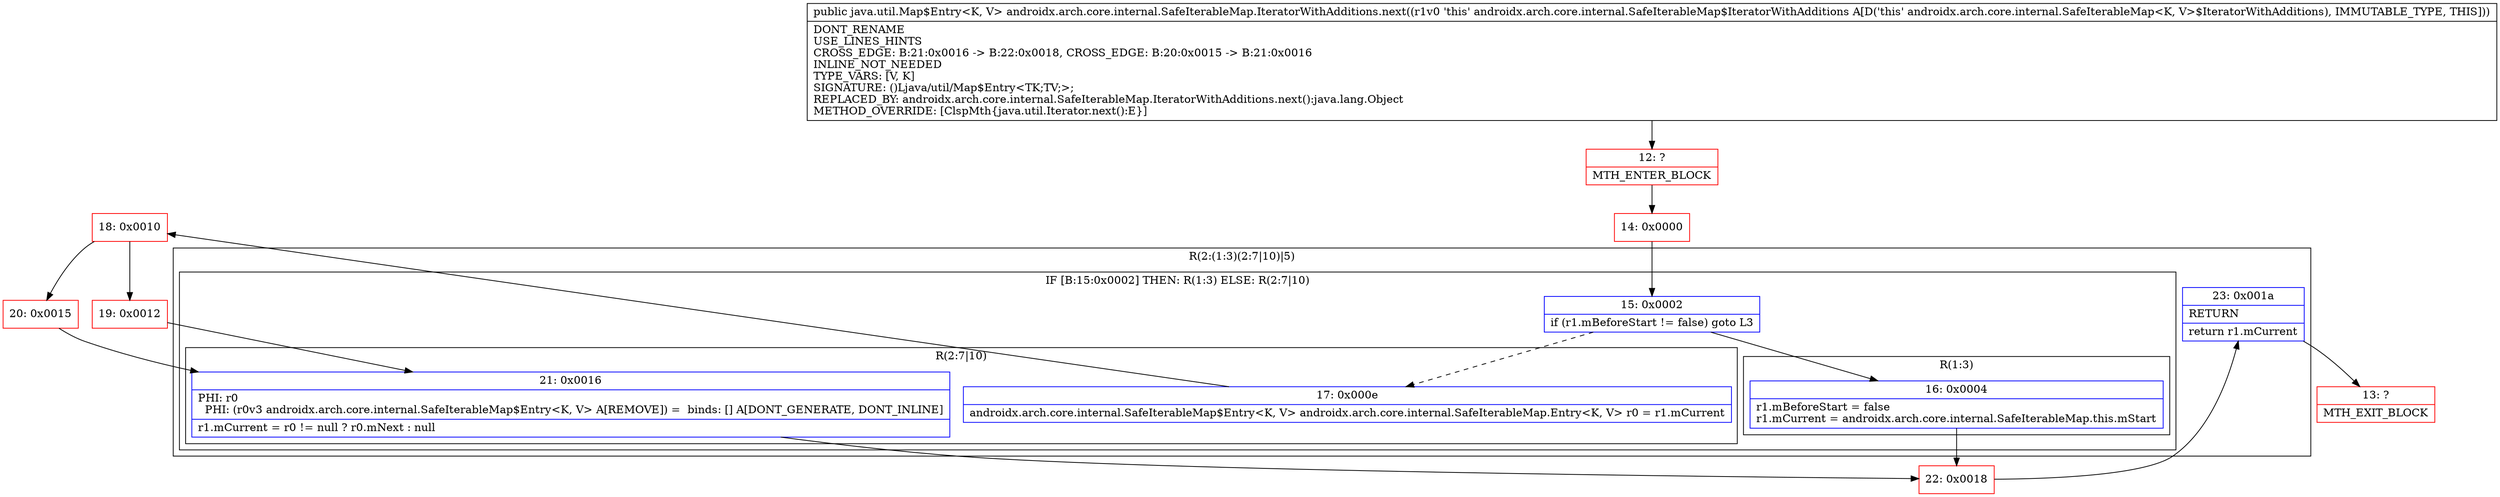 digraph "CFG forandroidx.arch.core.internal.SafeIterableMap.IteratorWithAdditions.next()Ljava\/util\/Map$Entry;" {
subgraph cluster_Region_1336008465 {
label = "R(2:(1:3)(2:7|10)|5)";
node [shape=record,color=blue];
subgraph cluster_IfRegion_1965922492 {
label = "IF [B:15:0x0002] THEN: R(1:3) ELSE: R(2:7|10)";
node [shape=record,color=blue];
Node_15 [shape=record,label="{15\:\ 0x0002|if (r1.mBeforeStart != false) goto L3\l}"];
subgraph cluster_Region_264968021 {
label = "R(1:3)";
node [shape=record,color=blue];
Node_16 [shape=record,label="{16\:\ 0x0004|r1.mBeforeStart = false\lr1.mCurrent = androidx.arch.core.internal.SafeIterableMap.this.mStart\l}"];
}
subgraph cluster_Region_500675895 {
label = "R(2:7|10)";
node [shape=record,color=blue];
Node_17 [shape=record,label="{17\:\ 0x000e|androidx.arch.core.internal.SafeIterableMap$Entry\<K, V\> androidx.arch.core.internal.SafeIterableMap.Entry\<K, V\> r0 = r1.mCurrent\l}"];
Node_21 [shape=record,label="{21\:\ 0x0016|PHI: r0 \l  PHI: (r0v3 androidx.arch.core.internal.SafeIterableMap$Entry\<K, V\> A[REMOVE]) =  binds: [] A[DONT_GENERATE, DONT_INLINE]\l|r1.mCurrent = r0 != null ? r0.mNext : null\l}"];
}
}
Node_23 [shape=record,label="{23\:\ 0x001a|RETURN\l|return r1.mCurrent\l}"];
}
Node_12 [shape=record,color=red,label="{12\:\ ?|MTH_ENTER_BLOCK\l}"];
Node_14 [shape=record,color=red,label="{14\:\ 0x0000}"];
Node_22 [shape=record,color=red,label="{22\:\ 0x0018}"];
Node_13 [shape=record,color=red,label="{13\:\ ?|MTH_EXIT_BLOCK\l}"];
Node_18 [shape=record,color=red,label="{18\:\ 0x0010}"];
Node_19 [shape=record,color=red,label="{19\:\ 0x0012}"];
Node_20 [shape=record,color=red,label="{20\:\ 0x0015}"];
MethodNode[shape=record,label="{public java.util.Map$Entry\<K, V\> androidx.arch.core.internal.SafeIterableMap.IteratorWithAdditions.next((r1v0 'this' androidx.arch.core.internal.SafeIterableMap$IteratorWithAdditions A[D('this' androidx.arch.core.internal.SafeIterableMap\<K, V\>$IteratorWithAdditions), IMMUTABLE_TYPE, THIS]))  | DONT_RENAME\lUSE_LINES_HINTS\lCROSS_EDGE: B:21:0x0016 \-\> B:22:0x0018, CROSS_EDGE: B:20:0x0015 \-\> B:21:0x0016\lINLINE_NOT_NEEDED\lTYPE_VARS: [V, K]\lSIGNATURE: ()Ljava\/util\/Map$Entry\<TK;TV;\>;\lREPLACED_BY: androidx.arch.core.internal.SafeIterableMap.IteratorWithAdditions.next():java.lang.Object\lMETHOD_OVERRIDE: [ClspMth\{java.util.Iterator.next():E\}]\l}"];
MethodNode -> Node_12;Node_15 -> Node_16;
Node_15 -> Node_17[style=dashed];
Node_16 -> Node_22;
Node_17 -> Node_18;
Node_21 -> Node_22;
Node_23 -> Node_13;
Node_12 -> Node_14;
Node_14 -> Node_15;
Node_22 -> Node_23;
Node_18 -> Node_19;
Node_18 -> Node_20;
Node_19 -> Node_21;
Node_20 -> Node_21;
}

